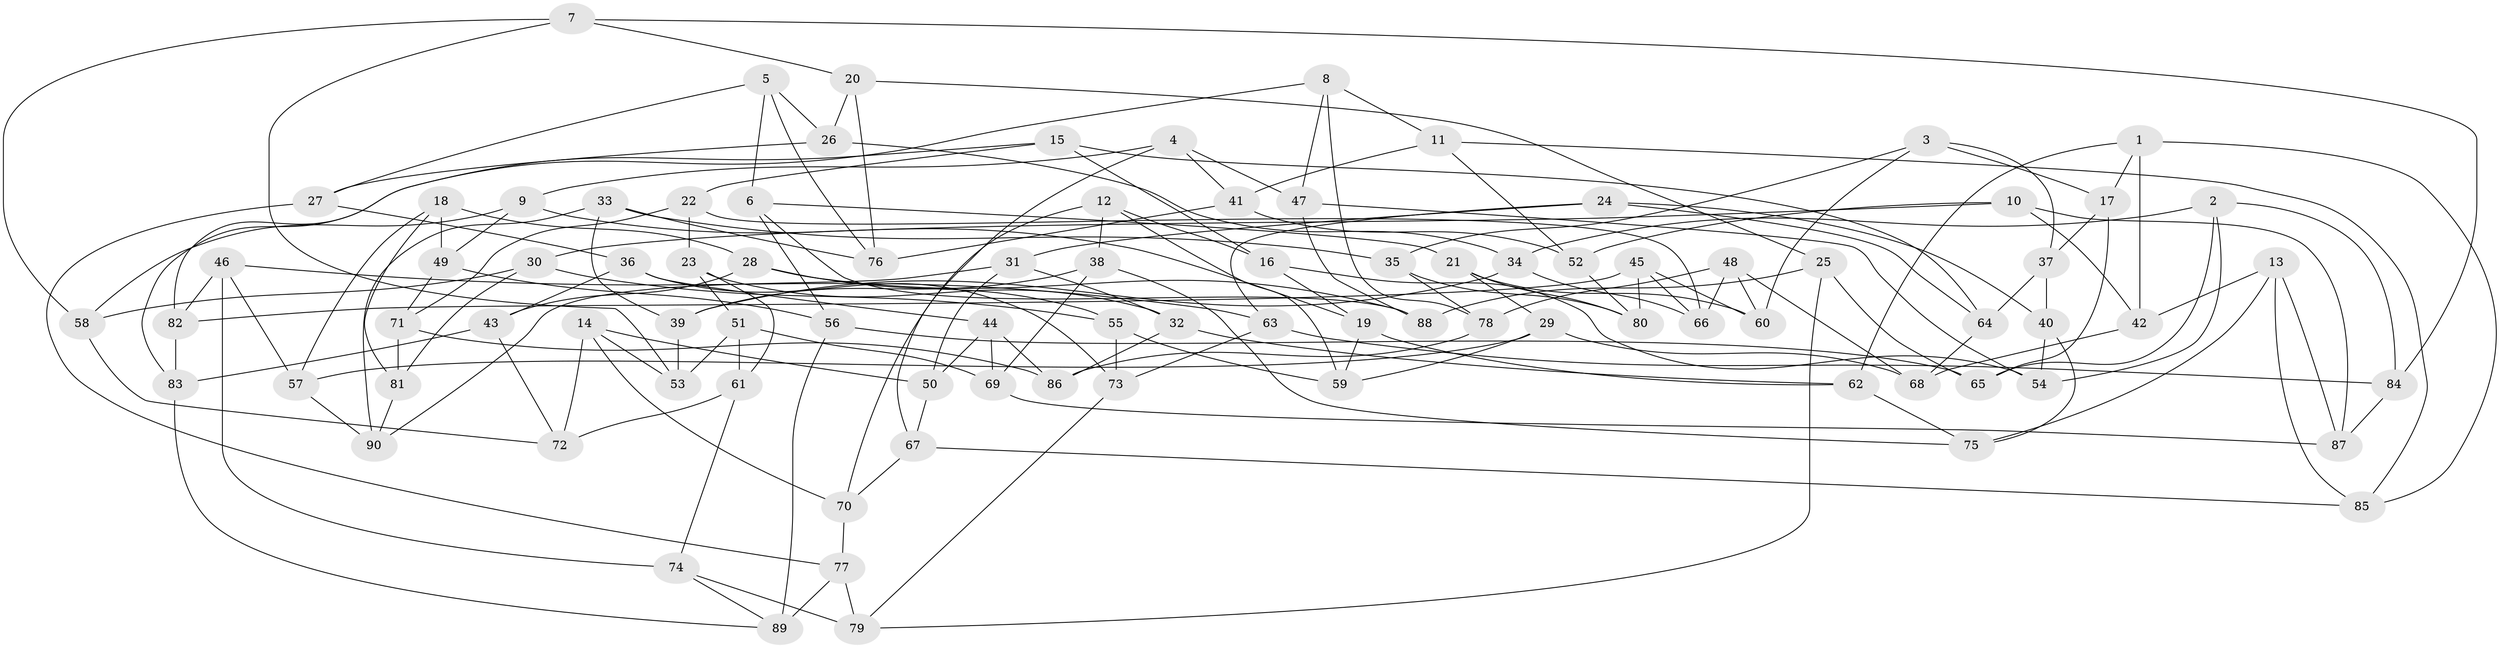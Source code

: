 // Generated by graph-tools (version 1.1) at 2025/57/03/09/25 04:57:48]
// undirected, 90 vertices, 180 edges
graph export_dot {
graph [start="1"]
  node [color=gray90,style=filled];
  1;
  2;
  3;
  4;
  5;
  6;
  7;
  8;
  9;
  10;
  11;
  12;
  13;
  14;
  15;
  16;
  17;
  18;
  19;
  20;
  21;
  22;
  23;
  24;
  25;
  26;
  27;
  28;
  29;
  30;
  31;
  32;
  33;
  34;
  35;
  36;
  37;
  38;
  39;
  40;
  41;
  42;
  43;
  44;
  45;
  46;
  47;
  48;
  49;
  50;
  51;
  52;
  53;
  54;
  55;
  56;
  57;
  58;
  59;
  60;
  61;
  62;
  63;
  64;
  65;
  66;
  67;
  68;
  69;
  70;
  71;
  72;
  73;
  74;
  75;
  76;
  77;
  78;
  79;
  80;
  81;
  82;
  83;
  84;
  85;
  86;
  87;
  88;
  89;
  90;
  1 -- 85;
  1 -- 62;
  1 -- 17;
  1 -- 42;
  2 -- 54;
  2 -- 34;
  2 -- 84;
  2 -- 65;
  3 -- 35;
  3 -- 17;
  3 -- 37;
  3 -- 60;
  4 -- 47;
  4 -- 67;
  4 -- 9;
  4 -- 41;
  5 -- 27;
  5 -- 76;
  5 -- 6;
  5 -- 26;
  6 -- 56;
  6 -- 21;
  6 -- 88;
  7 -- 53;
  7 -- 58;
  7 -- 84;
  7 -- 20;
  8 -- 82;
  8 -- 11;
  8 -- 47;
  8 -- 78;
  9 -- 49;
  9 -- 58;
  9 -- 19;
  10 -- 87;
  10 -- 52;
  10 -- 30;
  10 -- 42;
  11 -- 41;
  11 -- 85;
  11 -- 52;
  12 -- 70;
  12 -- 38;
  12 -- 59;
  12 -- 16;
  13 -- 75;
  13 -- 87;
  13 -- 85;
  13 -- 42;
  14 -- 50;
  14 -- 70;
  14 -- 72;
  14 -- 53;
  15 -- 16;
  15 -- 64;
  15 -- 83;
  15 -- 22;
  16 -- 54;
  16 -- 19;
  17 -- 65;
  17 -- 37;
  18 -- 81;
  18 -- 49;
  18 -- 28;
  18 -- 57;
  19 -- 59;
  19 -- 62;
  20 -- 26;
  20 -- 25;
  20 -- 76;
  21 -- 60;
  21 -- 29;
  21 -- 80;
  22 -- 23;
  22 -- 71;
  22 -- 66;
  23 -- 61;
  23 -- 32;
  23 -- 51;
  24 -- 63;
  24 -- 31;
  24 -- 64;
  24 -- 40;
  25 -- 65;
  25 -- 88;
  25 -- 79;
  26 -- 34;
  26 -- 27;
  27 -- 36;
  27 -- 77;
  28 -- 55;
  28 -- 43;
  28 -- 88;
  29 -- 59;
  29 -- 68;
  29 -- 57;
  30 -- 55;
  30 -- 58;
  30 -- 81;
  31 -- 50;
  31 -- 90;
  31 -- 32;
  32 -- 86;
  32 -- 62;
  33 -- 90;
  33 -- 39;
  33 -- 76;
  33 -- 35;
  34 -- 39;
  34 -- 66;
  35 -- 78;
  35 -- 80;
  36 -- 44;
  36 -- 43;
  36 -- 73;
  37 -- 40;
  37 -- 64;
  38 -- 69;
  38 -- 75;
  38 -- 39;
  39 -- 53;
  40 -- 75;
  40 -- 54;
  41 -- 52;
  41 -- 76;
  42 -- 68;
  43 -- 83;
  43 -- 72;
  44 -- 86;
  44 -- 69;
  44 -- 50;
  45 -- 60;
  45 -- 80;
  45 -- 82;
  45 -- 66;
  46 -- 63;
  46 -- 74;
  46 -- 57;
  46 -- 82;
  47 -- 54;
  47 -- 88;
  48 -- 66;
  48 -- 68;
  48 -- 78;
  48 -- 60;
  49 -- 56;
  49 -- 71;
  50 -- 67;
  51 -- 53;
  51 -- 69;
  51 -- 61;
  52 -- 80;
  55 -- 73;
  55 -- 59;
  56 -- 89;
  56 -- 65;
  57 -- 90;
  58 -- 72;
  61 -- 72;
  61 -- 74;
  62 -- 75;
  63 -- 84;
  63 -- 73;
  64 -- 68;
  67 -- 70;
  67 -- 85;
  69 -- 87;
  70 -- 77;
  71 -- 86;
  71 -- 81;
  73 -- 79;
  74 -- 79;
  74 -- 89;
  77 -- 89;
  77 -- 79;
  78 -- 86;
  81 -- 90;
  82 -- 83;
  83 -- 89;
  84 -- 87;
}
